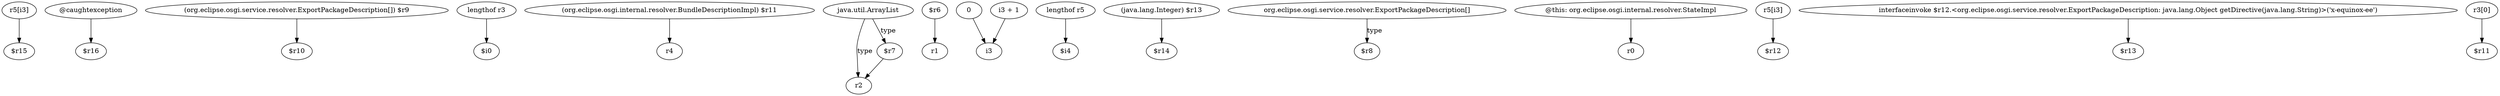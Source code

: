 digraph g {
0[label="r5[i3]"]
1[label="$r15"]
0->1[label=""]
2[label="@caughtexception"]
3[label="$r16"]
2->3[label=""]
4[label="(org.eclipse.osgi.service.resolver.ExportPackageDescription[]) $r9"]
5[label="$r10"]
4->5[label=""]
6[label="lengthof r3"]
7[label="$i0"]
6->7[label=""]
8[label="(org.eclipse.osgi.internal.resolver.BundleDescriptionImpl) $r11"]
9[label="r4"]
8->9[label=""]
10[label="java.util.ArrayList"]
11[label="r2"]
10->11[label="type"]
12[label="$r6"]
13[label="r1"]
12->13[label=""]
14[label="$r7"]
10->14[label="type"]
15[label="0"]
16[label="i3"]
15->16[label=""]
17[label="lengthof r5"]
18[label="$i4"]
17->18[label=""]
14->11[label=""]
19[label="(java.lang.Integer) $r13"]
20[label="$r14"]
19->20[label=""]
21[label="org.eclipse.osgi.service.resolver.ExportPackageDescription[]"]
22[label="$r8"]
21->22[label="type"]
23[label="@this: org.eclipse.osgi.internal.resolver.StateImpl"]
24[label="r0"]
23->24[label=""]
25[label="r5[i3]"]
26[label="$r12"]
25->26[label=""]
27[label="i3 + 1"]
27->16[label=""]
28[label="interfaceinvoke $r12.<org.eclipse.osgi.service.resolver.ExportPackageDescription: java.lang.Object getDirective(java.lang.String)>('x-equinox-ee')"]
29[label="$r13"]
28->29[label=""]
30[label="r3[0]"]
31[label="$r11"]
30->31[label=""]
}